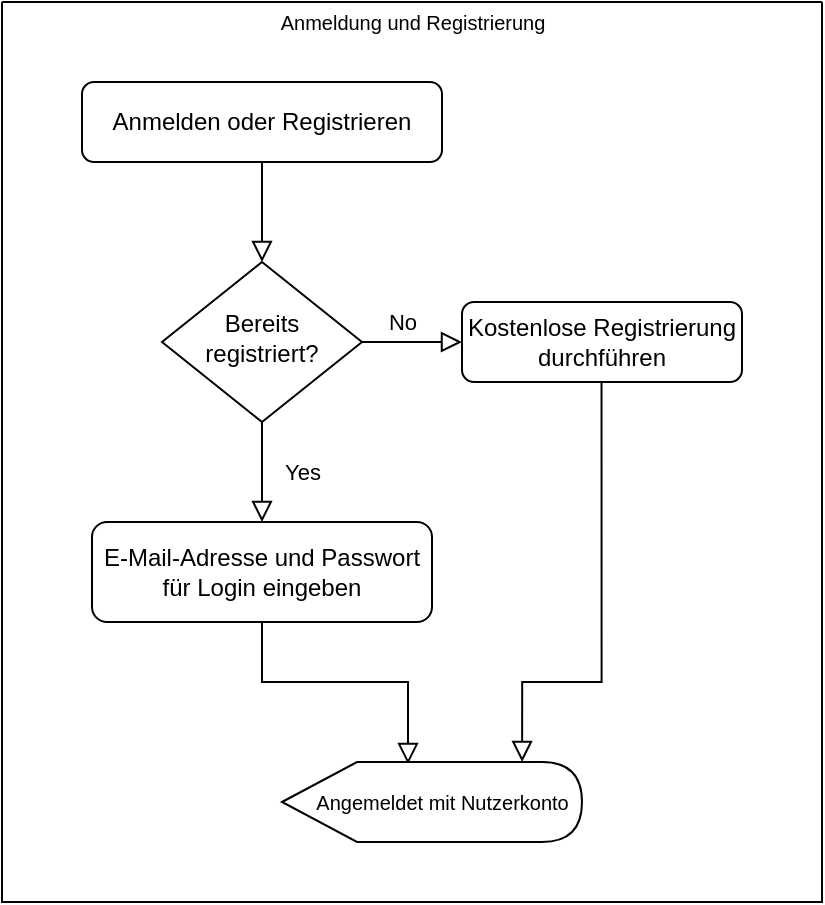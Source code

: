 <mxfile version="17.2.4" type="device"><diagram id="C5RBs43oDa-KdzZeNtuy" name="Page-1"><mxGraphModel dx="918" dy="854" grid="1" gridSize="10" guides="1" tooltips="1" connect="1" arrows="1" fold="1" page="1" pageScale="1" pageWidth="827" pageHeight="1169" math="0" shadow="0"><root><mxCell id="WIyWlLk6GJQsqaUBKTNV-0"/><mxCell id="WIyWlLk6GJQsqaUBKTNV-1" parent="WIyWlLk6GJQsqaUBKTNV-0"/><mxCell id="WIyWlLk6GJQsqaUBKTNV-2" value="" style="rounded=0;html=1;jettySize=auto;orthogonalLoop=1;fontSize=11;endArrow=block;endFill=0;endSize=8;strokeWidth=1;shadow=0;labelBackgroundColor=none;edgeStyle=orthogonalEdgeStyle;" parent="WIyWlLk6GJQsqaUBKTNV-1" source="WIyWlLk6GJQsqaUBKTNV-3" target="WIyWlLk6GJQsqaUBKTNV-6" edge="1"><mxGeometry relative="1" as="geometry"/></mxCell><mxCell id="WIyWlLk6GJQsqaUBKTNV-3" value="Anmelden oder Registrieren" style="rounded=1;whiteSpace=wrap;html=1;fontSize=12;glass=0;strokeWidth=1;shadow=0;" parent="WIyWlLk6GJQsqaUBKTNV-1" vertex="1"><mxGeometry x="130" y="80" width="180" height="40" as="geometry"/></mxCell><mxCell id="WIyWlLk6GJQsqaUBKTNV-4" value="Yes" style="rounded=0;html=1;jettySize=auto;orthogonalLoop=1;fontSize=11;endArrow=block;endFill=0;endSize=8;strokeWidth=1;shadow=0;labelBackgroundColor=none;edgeStyle=orthogonalEdgeStyle;entryX=0.5;entryY=0;entryDx=0;entryDy=0;" parent="WIyWlLk6GJQsqaUBKTNV-1" source="WIyWlLk6GJQsqaUBKTNV-6" target="FixXZx4HN4SpeAWM24u1-2" edge="1"><mxGeometry y="20" relative="1" as="geometry"><mxPoint as="offset"/><mxPoint x="220" y="290" as="targetPoint"/></mxGeometry></mxCell><mxCell id="WIyWlLk6GJQsqaUBKTNV-5" value="" style="edgeStyle=orthogonalEdgeStyle;rounded=0;html=1;jettySize=auto;orthogonalLoop=1;fontSize=11;endArrow=block;endFill=0;endSize=8;strokeWidth=1;shadow=0;labelBackgroundColor=none;" parent="WIyWlLk6GJQsqaUBKTNV-1" source="WIyWlLk6GJQsqaUBKTNV-6" target="WIyWlLk6GJQsqaUBKTNV-7" edge="1"><mxGeometry y="10" relative="1" as="geometry"><mxPoint as="offset"/></mxGeometry></mxCell><mxCell id="WIyWlLk6GJQsqaUBKTNV-6" value="Bereits registriert?" style="rhombus;whiteSpace=wrap;html=1;shadow=0;fontFamily=Helvetica;fontSize=12;align=center;strokeWidth=1;spacing=6;spacingTop=-4;" parent="WIyWlLk6GJQsqaUBKTNV-1" vertex="1"><mxGeometry x="170" y="170" width="100" height="80" as="geometry"/></mxCell><mxCell id="WIyWlLk6GJQsqaUBKTNV-7" value="Kostenlose Registrierung&lt;br&gt;durchführen" style="rounded=1;whiteSpace=wrap;html=1;fontSize=12;glass=0;strokeWidth=1;shadow=0;" parent="WIyWlLk6GJQsqaUBKTNV-1" vertex="1"><mxGeometry x="320" y="190" width="140" height="40" as="geometry"/></mxCell><mxCell id="FixXZx4HN4SpeAWM24u1-14" style="edgeStyle=orthogonalEdgeStyle;rounded=0;orthogonalLoop=1;jettySize=auto;html=1;entryX=0.42;entryY=0.026;entryDx=0;entryDy=0;entryPerimeter=0;fontSize=10;endArrow=block;endFill=0;endSize=8;" edge="1" parent="WIyWlLk6GJQsqaUBKTNV-1" source="FixXZx4HN4SpeAWM24u1-2" target="FixXZx4HN4SpeAWM24u1-13"><mxGeometry relative="1" as="geometry"><Array as="points"><mxPoint x="220" y="380"/><mxPoint x="293" y="380"/></Array></mxGeometry></mxCell><mxCell id="FixXZx4HN4SpeAWM24u1-2" value="E-Mail-Adresse und Passwort für Login eingeben" style="rounded=1;whiteSpace=wrap;html=1;fontSize=12;glass=0;strokeWidth=1;shadow=0;" vertex="1" parent="WIyWlLk6GJQsqaUBKTNV-1"><mxGeometry x="135" y="300" width="170" height="50" as="geometry"/></mxCell><mxCell id="FixXZx4HN4SpeAWM24u1-4" value="" style="rounded=0;html=1;jettySize=auto;orthogonalLoop=1;fontSize=11;endArrow=block;endFill=0;endSize=8;strokeWidth=1;shadow=0;labelBackgroundColor=none;edgeStyle=orthogonalEdgeStyle;entryX=0.593;entryY=0;entryDx=0;entryDy=0;entryPerimeter=0;" edge="1" parent="WIyWlLk6GJQsqaUBKTNV-1"><mxGeometry y="20" relative="1" as="geometry"><mxPoint as="offset"/><mxPoint x="389.76" y="230" as="sourcePoint"/><mxPoint x="350.055" y="420.0" as="targetPoint"/><Array as="points"><mxPoint x="390" y="380"/><mxPoint x="350" y="380"/></Array></mxGeometry></mxCell><mxCell id="FixXZx4HN4SpeAWM24u1-8" value="No" style="text;html=1;align=center;verticalAlign=middle;resizable=0;points=[];autosize=1;strokeColor=none;fillColor=none;fontSize=11;" vertex="1" parent="WIyWlLk6GJQsqaUBKTNV-1"><mxGeometry x="275" y="190" width="30" height="20" as="geometry"/></mxCell><mxCell id="FixXZx4HN4SpeAWM24u1-13" value="&amp;nbsp; &amp;nbsp; Angemeldet mit Nutzerkonto" style="shape=display;whiteSpace=wrap;html=1;fontSize=10;" vertex="1" parent="WIyWlLk6GJQsqaUBKTNV-1"><mxGeometry x="230" y="420" width="150" height="40" as="geometry"/></mxCell><mxCell id="FixXZx4HN4SpeAWM24u1-19" value="" style="swimlane;startSize=0;fontSize=10;" vertex="1" parent="WIyWlLk6GJQsqaUBKTNV-1"><mxGeometry x="90" y="40" width="410" height="450" as="geometry"/></mxCell><mxCell id="FixXZx4HN4SpeAWM24u1-20" value="Anmeldung und Registrierung" style="text;html=1;align=center;verticalAlign=middle;resizable=0;points=[];autosize=1;strokeColor=none;fillColor=none;fontSize=10;" vertex="1" parent="FixXZx4HN4SpeAWM24u1-19"><mxGeometry x="130" width="150" height="20" as="geometry"/></mxCell></root></mxGraphModel></diagram></mxfile>